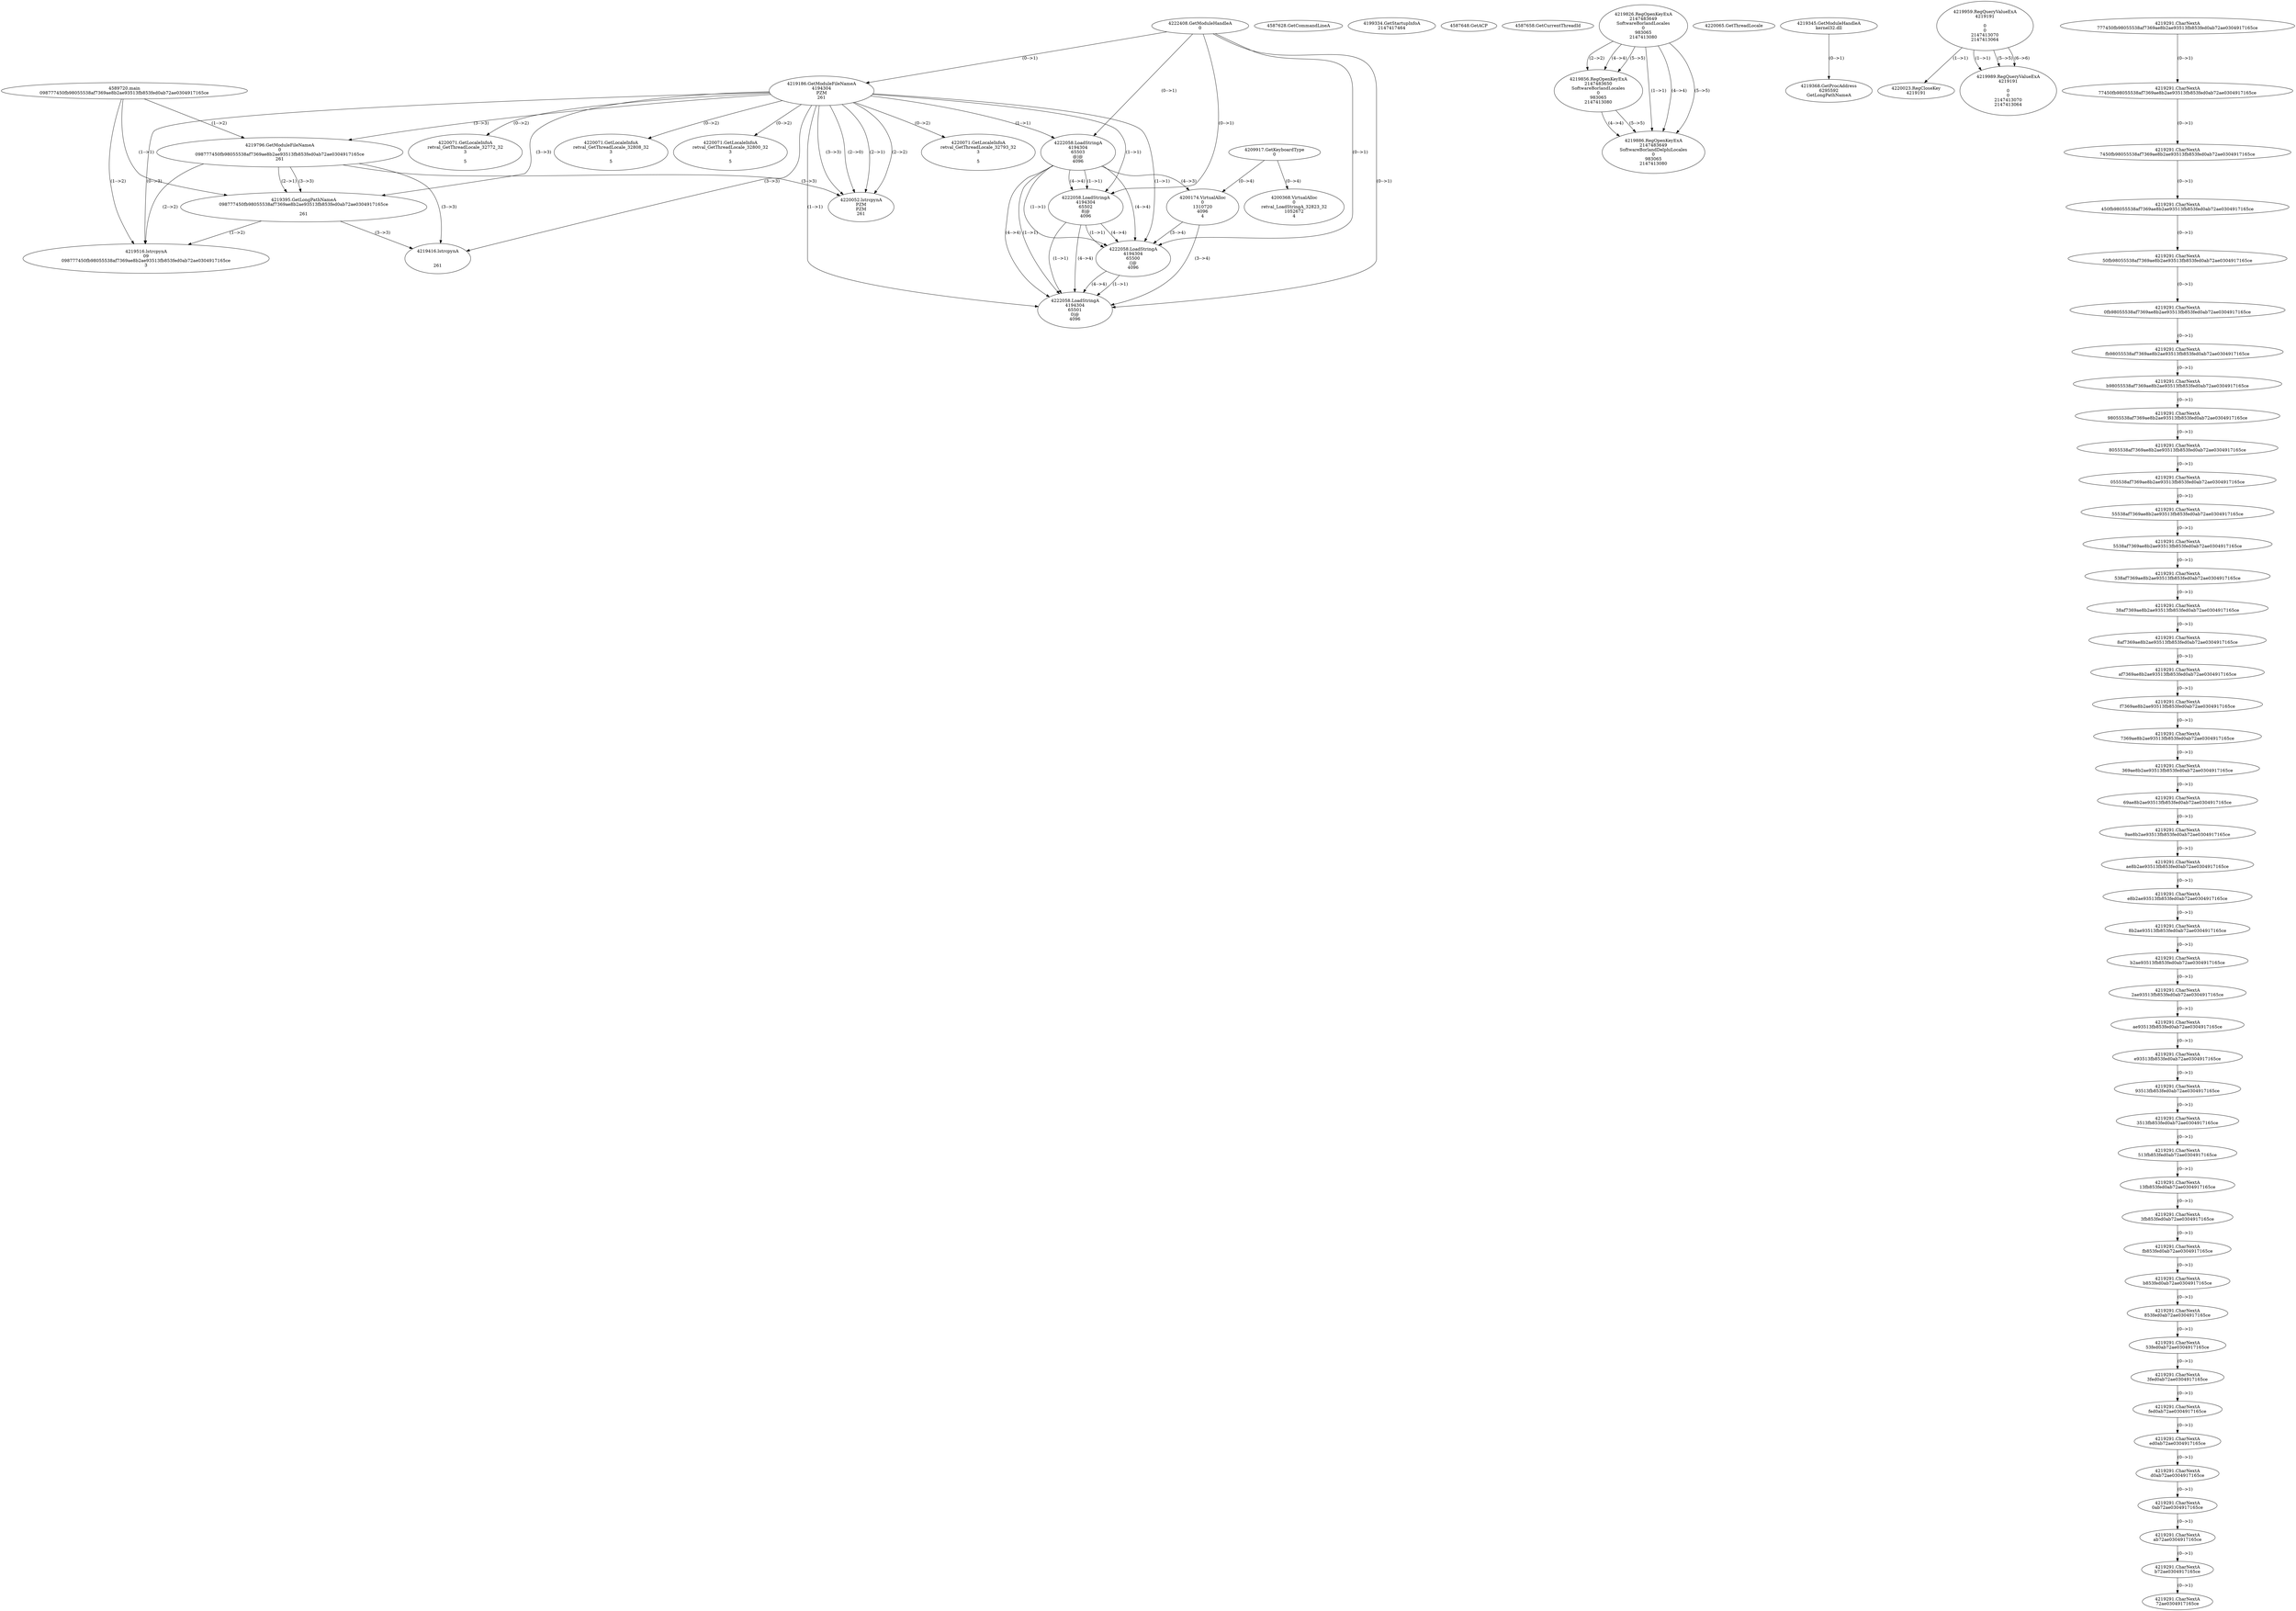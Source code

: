 // Global SCDG with merge call
digraph {
	0 [label="4589720.main
098777450fb98055538af7369ae8b2ae93513fb853fed0ab72ae0304917165ce"]
	1 [label="4222408.GetModuleHandleA
0"]
	2 [label="4209917.GetKeyboardType
0"]
	3 [label="4587628.GetCommandLineA
"]
	4 [label="4199334.GetStartupInfoA
2147417464"]
	5 [label="4587648.GetACP
"]
	6 [label="4587658.GetCurrentThreadId
"]
	7 [label="4219186.GetModuleFileNameA
4194304
PZM
261"]
	1 -> 7 [label="(0-->1)"]
	8 [label="4219796.GetModuleFileNameA
0
098777450fb98055538af7369ae8b2ae93513fb853fed0ab72ae0304917165ce
261"]
	0 -> 8 [label="(1-->2)"]
	7 -> 8 [label="(3-->3)"]
	9 [label="4219826.RegOpenKeyExA
2147483649
Software\Borland\Locales
0
983065
2147413080"]
	10 [label="4219856.RegOpenKeyExA
2147483650
Software\Borland\Locales
0
983065
2147413080"]
	9 -> 10 [label="(2-->2)"]
	9 -> 10 [label="(4-->4)"]
	9 -> 10 [label="(5-->5)"]
	11 [label="4219886.RegOpenKeyExA
2147483649
Software\Borland\Delphi\Locales
0
983065
2147413080"]
	9 -> 11 [label="(1-->1)"]
	9 -> 11 [label="(4-->4)"]
	10 -> 11 [label="(4-->4)"]
	9 -> 11 [label="(5-->5)"]
	10 -> 11 [label="(5-->5)"]
	12 [label="4220052.lstrcpynA
PZM
PZM
261"]
	7 -> 12 [label="(2-->1)"]
	7 -> 12 [label="(2-->2)"]
	7 -> 12 [label="(3-->3)"]
	8 -> 12 [label="(3-->3)"]
	7 -> 12 [label="(2-->0)"]
	13 [label="4220065.GetThreadLocale
"]
	14 [label="4220071.GetLocaleInfoA
retval_GetThreadLocale_32772_32
3

5"]
	7 -> 14 [label="(0-->2)"]
	15 [label="4222058.LoadStringA
4194304
65503
@|@
4096"]
	1 -> 15 [label="(0-->1)"]
	7 -> 15 [label="(1-->1)"]
	16 [label="4200174.VirtualAlloc
0
1310720
4096
4"]
	15 -> 16 [label="(4-->3)"]
	2 -> 16 [label="(0-->4)"]
	17 [label="4219345.GetModuleHandleA
kernel32.dll"]
	18 [label="4219368.GetProcAddress
6295592
GetLongPathNameA"]
	17 -> 18 [label="(0-->1)"]
	19 [label="4219395.GetLongPathNameA
098777450fb98055538af7369ae8b2ae93513fb853fed0ab72ae0304917165ce

261"]
	0 -> 19 [label="(1-->1)"]
	8 -> 19 [label="(2-->1)"]
	7 -> 19 [label="(3-->3)"]
	8 -> 19 [label="(3-->3)"]
	20 [label="4219416.lstrcpynA


261"]
	7 -> 20 [label="(3-->3)"]
	8 -> 20 [label="(3-->3)"]
	19 -> 20 [label="(3-->3)"]
	21 [label="4219959.RegQueryValueExA
4219191

0
0
2147413070
2147413064"]
	22 [label="4220023.RegCloseKey
4219191"]
	21 -> 22 [label="(1-->1)"]
	23 [label="4220071.GetLocaleInfoA
retval_GetThreadLocale_32808_32
3

5"]
	7 -> 23 [label="(0-->2)"]
	24 [label="4219989.RegQueryValueExA
4219191

0
0
2147413070
2147413064"]
	21 -> 24 [label="(1-->1)"]
	21 -> 24 [label="(5-->5)"]
	21 -> 24 [label="(6-->6)"]
	25 [label="4220071.GetLocaleInfoA
retval_GetThreadLocale_32800_32
3

5"]
	7 -> 25 [label="(0-->2)"]
	26 [label="4219516.lstrcpynA
09
098777450fb98055538af7369ae8b2ae93513fb853fed0ab72ae0304917165ce
3"]
	0 -> 26 [label="(1-->2)"]
	8 -> 26 [label="(2-->2)"]
	19 -> 26 [label="(1-->2)"]
	7 -> 26 [label="(0-->3)"]
	27 [label="4219291.CharNextA
777450fb98055538af7369ae8b2ae93513fb853fed0ab72ae0304917165ce"]
	28 [label="4219291.CharNextA
77450fb98055538af7369ae8b2ae93513fb853fed0ab72ae0304917165ce"]
	27 -> 28 [label="(0-->1)"]
	29 [label="4219291.CharNextA
7450fb98055538af7369ae8b2ae93513fb853fed0ab72ae0304917165ce"]
	28 -> 29 [label="(0-->1)"]
	30 [label="4219291.CharNextA
450fb98055538af7369ae8b2ae93513fb853fed0ab72ae0304917165ce"]
	29 -> 30 [label="(0-->1)"]
	31 [label="4219291.CharNextA
50fb98055538af7369ae8b2ae93513fb853fed0ab72ae0304917165ce"]
	30 -> 31 [label="(0-->1)"]
	32 [label="4219291.CharNextA
0fb98055538af7369ae8b2ae93513fb853fed0ab72ae0304917165ce"]
	31 -> 32 [label="(0-->1)"]
	33 [label="4219291.CharNextA
fb98055538af7369ae8b2ae93513fb853fed0ab72ae0304917165ce"]
	32 -> 33 [label="(0-->1)"]
	34 [label="4219291.CharNextA
b98055538af7369ae8b2ae93513fb853fed0ab72ae0304917165ce"]
	33 -> 34 [label="(0-->1)"]
	35 [label="4219291.CharNextA
98055538af7369ae8b2ae93513fb853fed0ab72ae0304917165ce"]
	34 -> 35 [label="(0-->1)"]
	36 [label="4219291.CharNextA
8055538af7369ae8b2ae93513fb853fed0ab72ae0304917165ce"]
	35 -> 36 [label="(0-->1)"]
	37 [label="4219291.CharNextA
055538af7369ae8b2ae93513fb853fed0ab72ae0304917165ce"]
	36 -> 37 [label="(0-->1)"]
	38 [label="4219291.CharNextA
55538af7369ae8b2ae93513fb853fed0ab72ae0304917165ce"]
	37 -> 38 [label="(0-->1)"]
	39 [label="4219291.CharNextA
5538af7369ae8b2ae93513fb853fed0ab72ae0304917165ce"]
	38 -> 39 [label="(0-->1)"]
	40 [label="4219291.CharNextA
538af7369ae8b2ae93513fb853fed0ab72ae0304917165ce"]
	39 -> 40 [label="(0-->1)"]
	41 [label="4219291.CharNextA
38af7369ae8b2ae93513fb853fed0ab72ae0304917165ce"]
	40 -> 41 [label="(0-->1)"]
	42 [label="4219291.CharNextA
8af7369ae8b2ae93513fb853fed0ab72ae0304917165ce"]
	41 -> 42 [label="(0-->1)"]
	43 [label="4219291.CharNextA
af7369ae8b2ae93513fb853fed0ab72ae0304917165ce"]
	42 -> 43 [label="(0-->1)"]
	44 [label="4219291.CharNextA
f7369ae8b2ae93513fb853fed0ab72ae0304917165ce"]
	43 -> 44 [label="(0-->1)"]
	45 [label="4219291.CharNextA
7369ae8b2ae93513fb853fed0ab72ae0304917165ce"]
	44 -> 45 [label="(0-->1)"]
	46 [label="4219291.CharNextA
369ae8b2ae93513fb853fed0ab72ae0304917165ce"]
	45 -> 46 [label="(0-->1)"]
	47 [label="4219291.CharNextA
69ae8b2ae93513fb853fed0ab72ae0304917165ce"]
	46 -> 47 [label="(0-->1)"]
	48 [label="4219291.CharNextA
9ae8b2ae93513fb853fed0ab72ae0304917165ce"]
	47 -> 48 [label="(0-->1)"]
	49 [label="4219291.CharNextA
ae8b2ae93513fb853fed0ab72ae0304917165ce"]
	48 -> 49 [label="(0-->1)"]
	50 [label="4219291.CharNextA
e8b2ae93513fb853fed0ab72ae0304917165ce"]
	49 -> 50 [label="(0-->1)"]
	51 [label="4219291.CharNextA
8b2ae93513fb853fed0ab72ae0304917165ce"]
	50 -> 51 [label="(0-->1)"]
	52 [label="4219291.CharNextA
b2ae93513fb853fed0ab72ae0304917165ce"]
	51 -> 52 [label="(0-->1)"]
	53 [label="4219291.CharNextA
2ae93513fb853fed0ab72ae0304917165ce"]
	52 -> 53 [label="(0-->1)"]
	54 [label="4219291.CharNextA
ae93513fb853fed0ab72ae0304917165ce"]
	53 -> 54 [label="(0-->1)"]
	55 [label="4219291.CharNextA
e93513fb853fed0ab72ae0304917165ce"]
	54 -> 55 [label="(0-->1)"]
	56 [label="4219291.CharNextA
93513fb853fed0ab72ae0304917165ce"]
	55 -> 56 [label="(0-->1)"]
	57 [label="4219291.CharNextA
3513fb853fed0ab72ae0304917165ce"]
	56 -> 57 [label="(0-->1)"]
	58 [label="4219291.CharNextA
513fb853fed0ab72ae0304917165ce"]
	57 -> 58 [label="(0-->1)"]
	59 [label="4219291.CharNextA
13fb853fed0ab72ae0304917165ce"]
	58 -> 59 [label="(0-->1)"]
	60 [label="4219291.CharNextA
3fb853fed0ab72ae0304917165ce"]
	59 -> 60 [label="(0-->1)"]
	61 [label="4219291.CharNextA
fb853fed0ab72ae0304917165ce"]
	60 -> 61 [label="(0-->1)"]
	62 [label="4219291.CharNextA
b853fed0ab72ae0304917165ce"]
	61 -> 62 [label="(0-->1)"]
	63 [label="4219291.CharNextA
853fed0ab72ae0304917165ce"]
	62 -> 63 [label="(0-->1)"]
	64 [label="4219291.CharNextA
53fed0ab72ae0304917165ce"]
	63 -> 64 [label="(0-->1)"]
	65 [label="4219291.CharNextA
3fed0ab72ae0304917165ce"]
	64 -> 65 [label="(0-->1)"]
	66 [label="4219291.CharNextA
fed0ab72ae0304917165ce"]
	65 -> 66 [label="(0-->1)"]
	67 [label="4219291.CharNextA
ed0ab72ae0304917165ce"]
	66 -> 67 [label="(0-->1)"]
	68 [label="4219291.CharNextA
d0ab72ae0304917165ce"]
	67 -> 68 [label="(0-->1)"]
	69 [label="4219291.CharNextA
0ab72ae0304917165ce"]
	68 -> 69 [label="(0-->1)"]
	70 [label="4219291.CharNextA
ab72ae0304917165ce"]
	69 -> 70 [label="(0-->1)"]
	71 [label="4219291.CharNextA
b72ae0304917165ce"]
	70 -> 71 [label="(0-->1)"]
	72 [label="4219291.CharNextA
72ae0304917165ce"]
	71 -> 72 [label="(0-->1)"]
	73 [label="4222058.LoadStringA
4194304
65502
8|@
4096"]
	1 -> 73 [label="(0-->1)"]
	7 -> 73 [label="(1-->1)"]
	15 -> 73 [label="(1-->1)"]
	15 -> 73 [label="(4-->4)"]
	74 [label="4200368.VirtualAlloc
0
retval_LoadStringA_32823_32
1052672
4"]
	2 -> 74 [label="(0-->4)"]
	75 [label="4220071.GetLocaleInfoA
retval_GetThreadLocale_32793_32
3

5"]
	7 -> 75 [label="(0-->2)"]
	76 [label="4222058.LoadStringA
4194304
65500
(|@
4096"]
	1 -> 76 [label="(0-->1)"]
	7 -> 76 [label="(1-->1)"]
	15 -> 76 [label="(1-->1)"]
	73 -> 76 [label="(1-->1)"]
	15 -> 76 [label="(4-->4)"]
	16 -> 76 [label="(3-->4)"]
	73 -> 76 [label="(4-->4)"]
	77 [label="4222058.LoadStringA
4194304
65501
0|@
4096"]
	1 -> 77 [label="(0-->1)"]
	7 -> 77 [label="(1-->1)"]
	15 -> 77 [label="(1-->1)"]
	73 -> 77 [label="(1-->1)"]
	76 -> 77 [label="(1-->1)"]
	15 -> 77 [label="(4-->4)"]
	16 -> 77 [label="(3-->4)"]
	73 -> 77 [label="(4-->4)"]
	76 -> 77 [label="(4-->4)"]
}
